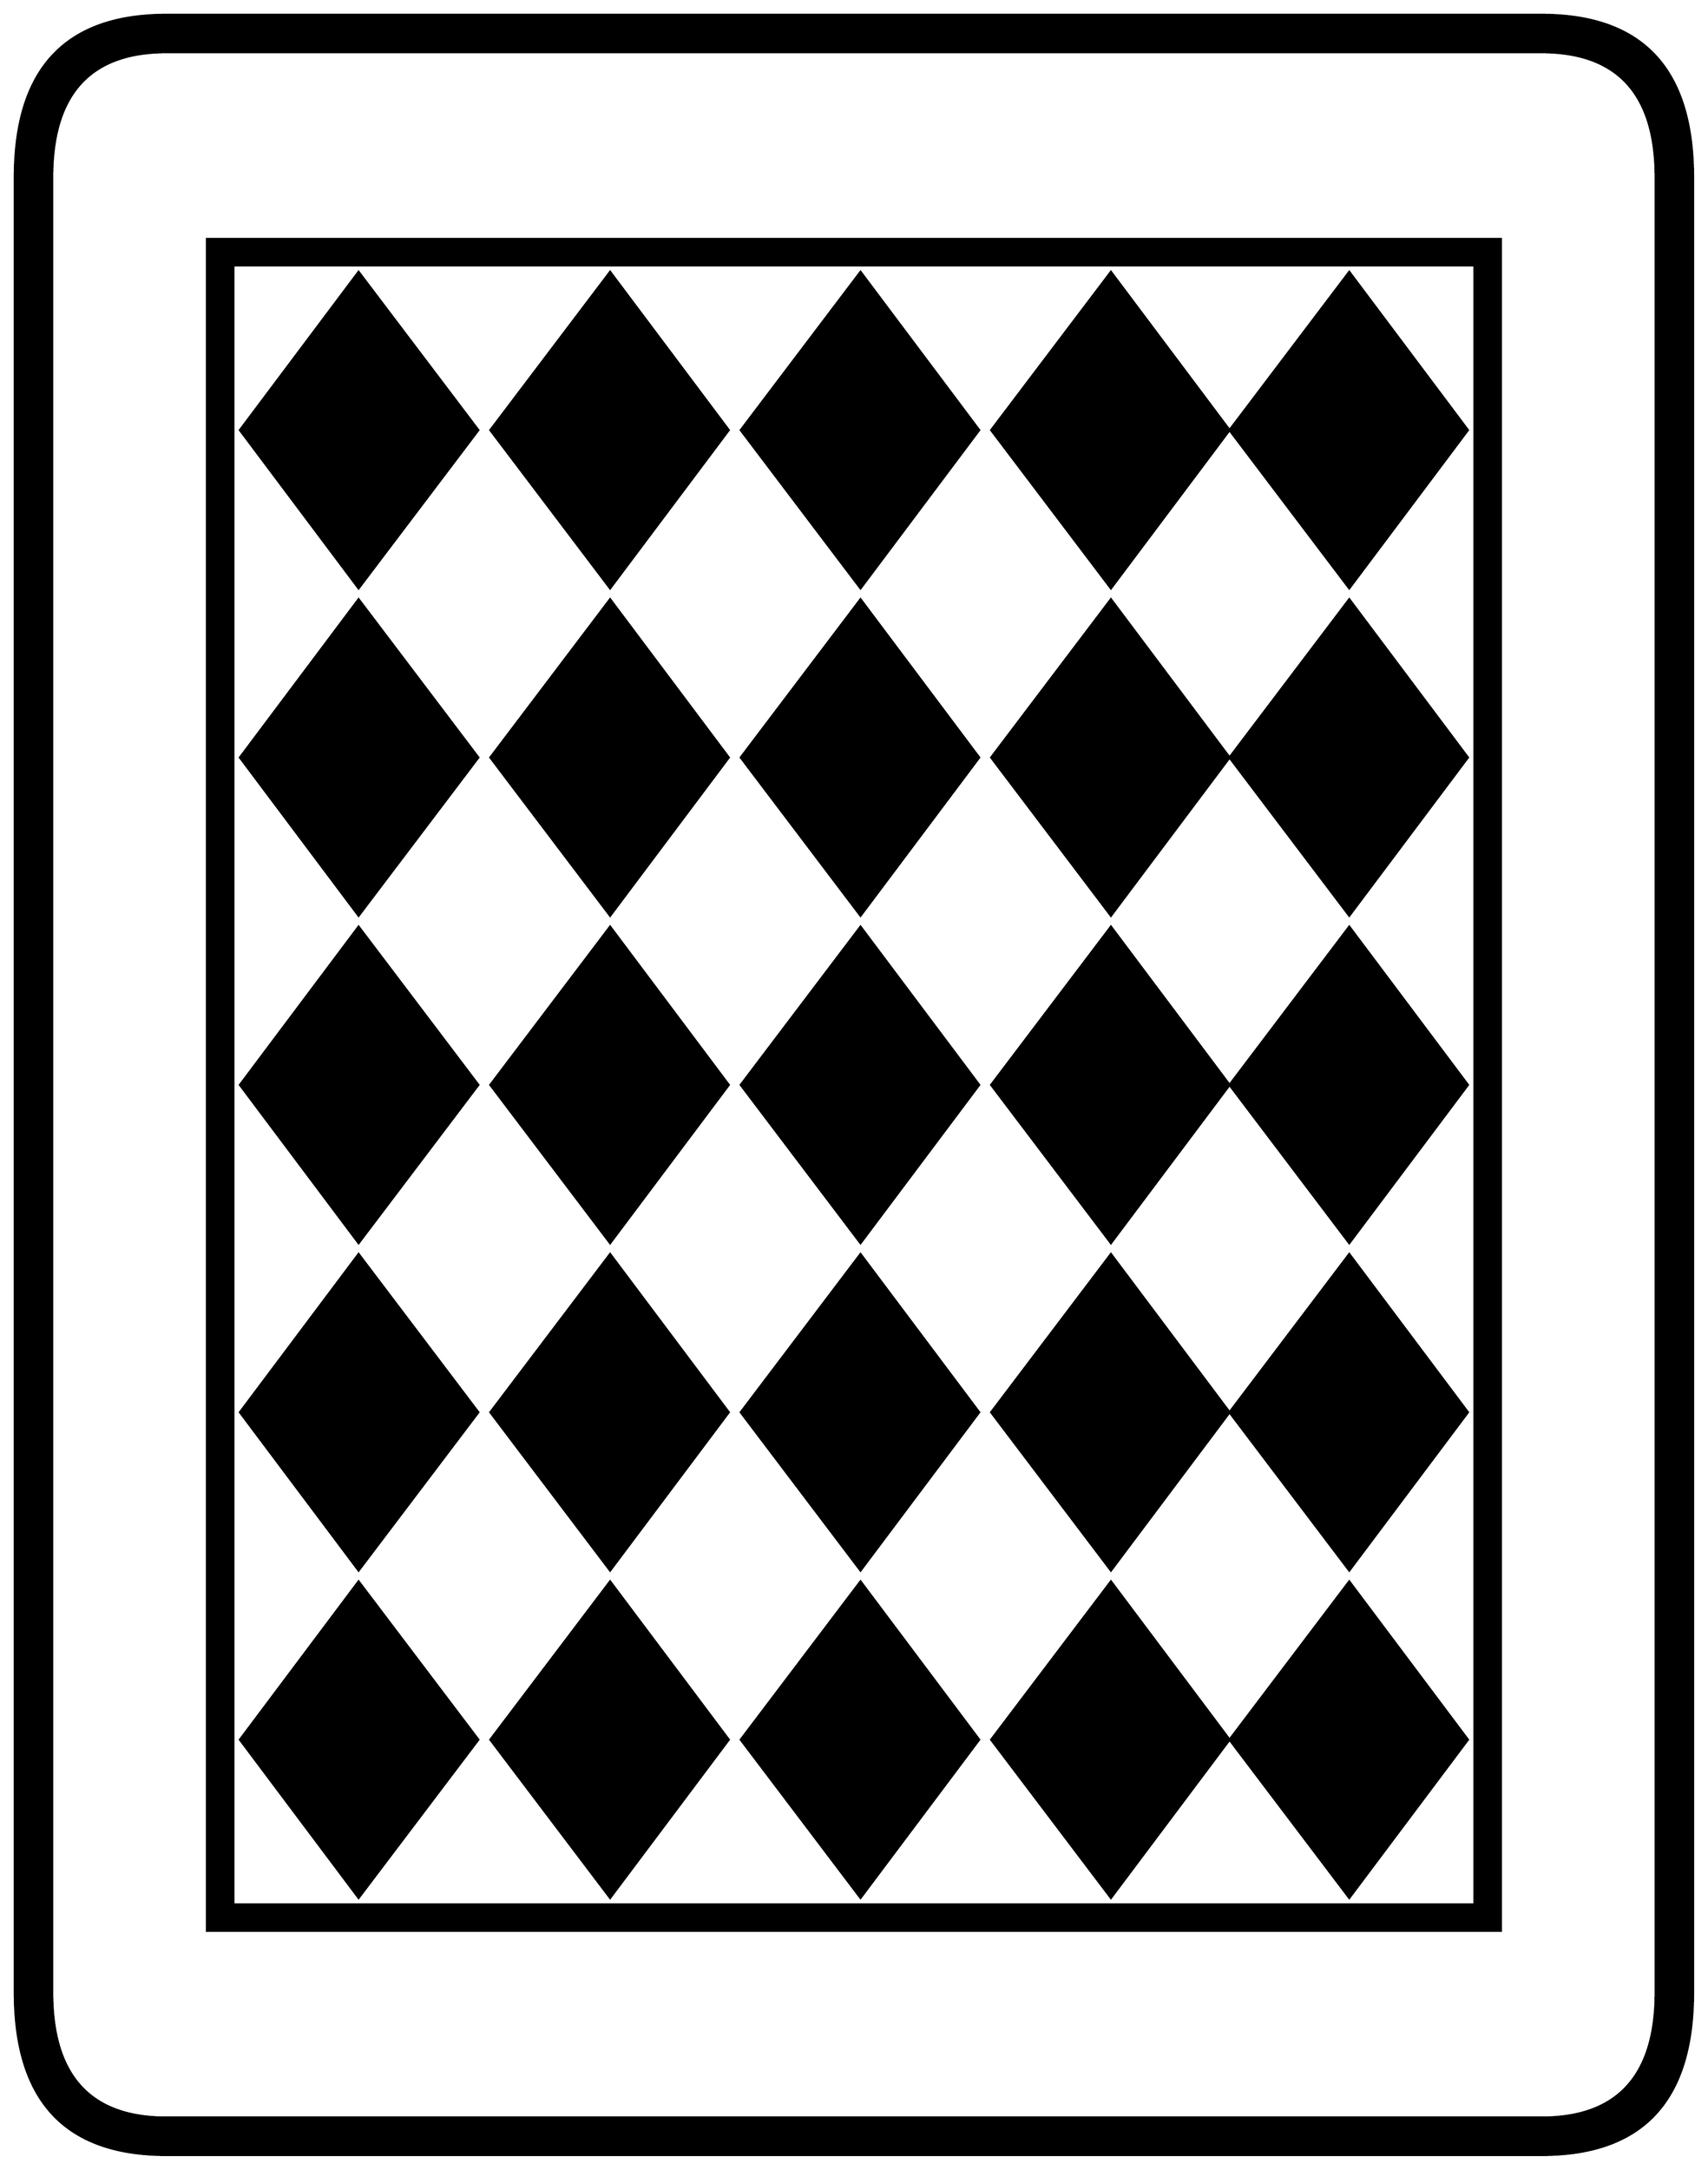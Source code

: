 


\begin{tikzpicture}[y=0.80pt, x=0.80pt, yscale=-1.0, xscale=1.0, inner sep=0pt, outer sep=0pt]
\begin{scope}[shift={(100.0,1706.0)},nonzero rule]
  \path[draw=.,fill=.,line width=1.600pt] (1578.0,244.0) .. controls
    (1578.0,342.667) and (1532.0,392.0) .. (1440.0,392.0) --
    (188.0,392.0) .. controls (96.0,392.0) and (50.0,342.667) ..
    (50.0,244.0) -- (50.0,-1408.0) .. controls (50.0,-1506.667)
    and (96.0,-1556.0) .. (188.0,-1556.0) -- (1440.0,-1556.0) ..
    controls (1532.0,-1556.0) and (1578.0,-1506.667) ..
    (1578.0,-1408.0) -- (1578.0,244.0) -- cycle(1544.0,244.0) --
    (1544.0,-1408.0) .. controls (1544.0,-1484.0) and
    (1509.333,-1522.0) .. (1440.0,-1522.0) -- (188.0,-1522.0) ..
    controls (118.667,-1522.0) and (84.0,-1484.0) ..
    (84.0,-1408.0) -- (84.0,244.0) .. controls (84.0,320.0) and
    (118.667,358.0) .. (188.0,358.0) -- (1440.0,358.0) .. controls
    (1509.333,358.0) and (1544.0,320.0) .. (1544.0,244.0) --
    cycle(1403.0,188.0) -- (225.0,188.0) -- (225.0,-1352.0) --
    (1403.0,-1352.0) -- (1403.0,188.0) -- cycle(1379.0,164.0) --
    (1379.0,-1328.0) -- (249.0,-1328.0) -- (249.0,164.0) --
    (1379.0,164.0) -- cycle(1373.0,-1178.0) -- (1265.0,-1034.0)
    -- (1156.0,-1178.0) -- (1265.0,-1322.0) -- (1373.0,-1178.0)
    -- cycle(1156.0,-1178.0) -- (1048.0,-1034.0) --
    (939.0,-1178.0) -- (1048.0,-1322.0) -- (1156.0,-1178.0) --
    cycle(1373.0,-880.0) -- (1265.0,-736.0) -- (1156.0,-880.0)
    -- (1265.0,-1024.0) -- (1373.0,-880.0) --
    cycle(928.0,-1178.0) -- (820.0,-1034.0) -- (711.0,-1178.0)
    -- (820.0,-1322.0) -- (928.0,-1178.0) --
    cycle(1156.0,-880.0) -- (1048.0,-736.0) -- (939.0,-880.0) --
    (1048.0,-1024.0) -- (1156.0,-880.0) -- cycle(1373.0,-582.0)
    -- (1265.0,-438.0) -- (1156.0,-582.0) -- (1265.0,-726.0) --
    (1373.0,-582.0) -- cycle(700.0,-1178.0) -- (592.0,-1034.0)
    -- (483.0,-1178.0) -- (592.0,-1322.0) -- (700.0,-1178.0) --
    cycle(928.0,-880.0) -- (820.0,-736.0) -- (711.0,-880.0) --
    (820.0,-1024.0) -- (928.0,-880.0) -- cycle(1156.0,-582.0) --
    (1048.0,-438.0) -- (939.0,-582.0) -- (1048.0,-726.0) --
    (1156.0,-582.0) -- cycle(1373.0,-284.0) -- (1265.0,-140.0)
    -- (1156.0,-284.0) -- (1265.0,-428.0) -- (1373.0,-284.0) --
    cycle(472.0,-1178.0) -- (363.0,-1034.0) -- (255.0,-1178.0)
    -- (363.0,-1322.0) -- (472.0,-1178.0) -- cycle(700.0,-880.0)
    -- (592.0,-736.0) -- (483.0,-880.0) -- (592.0,-1024.0) --
    (700.0,-880.0) -- cycle(928.0,-582.0) -- (820.0,-438.0) --
    (711.0,-582.0) -- (820.0,-726.0) -- (928.0,-582.0) --
    cycle(1156.0,-284.0) -- (1048.0,-140.0) -- (939.0,-284.0) --
    (1048.0,-428.0) -- (1156.0,-284.0) -- cycle(1373.0,14.0) --
    (1265.0,158.0) -- (1156.0,14.0) -- (1265.0,-130.0) --
    (1373.0,14.0) -- cycle(472.0,-880.0) -- (363.0,-736.0) --
    (255.0,-880.0) -- (363.0,-1024.0) -- (472.0,-880.0) --
    cycle(700.0,-582.0) -- (592.0,-438.0) -- (483.0,-582.0) --
    (592.0,-726.0) -- (700.0,-582.0) -- cycle(928.0,-284.0) --
    (820.0,-140.0) -- (711.0,-284.0) -- (820.0,-428.0) --
    (928.0,-284.0) -- cycle(1156.0,14.0) -- (1048.0,158.0) --
    (939.0,14.0) -- (1048.0,-130.0) -- (1156.0,14.0) --
    cycle(472.0,-582.0) -- (363.0,-438.0) -- (255.0,-582.0) --
    (363.0,-726.0) -- (472.0,-582.0) -- cycle(700.0,-284.0) --
    (592.0,-140.0) -- (483.0,-284.0) -- (592.0,-428.0) --
    (700.0,-284.0) -- cycle(928.0,14.0) -- (820.0,158.0) --
    (711.0,14.0) -- (820.0,-130.0) -- (928.0,14.0) --
    cycle(472.0,-284.0) -- (363.0,-140.0) -- (255.0,-284.0) --
    (363.0,-428.0) -- (472.0,-284.0) -- cycle(700.0,14.0) --
    (592.0,158.0) -- (483.0,14.0) -- (592.0,-130.0) --
    (700.0,14.0) -- cycle(472.0,14.0) -- (363.0,158.0) --
    (255.0,14.0) -- (363.0,-130.0) -- (472.0,14.0) -- cycle;
\end{scope}

\end{tikzpicture}

